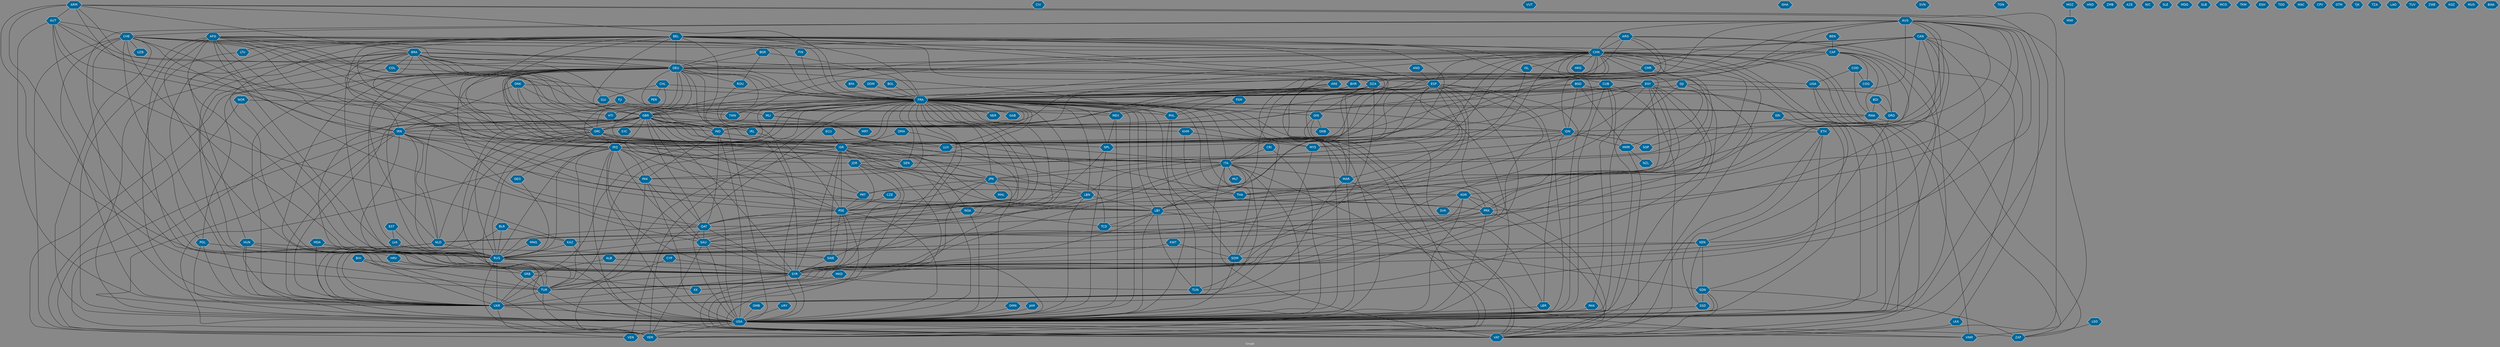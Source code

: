 // Countries together in item graph
graph {
	graph [bgcolor="#888888" fontcolor=white fontsize=12 label="Graph" outputorder=edgesfirst overlap=prism]
	node [color=white fillcolor="#006699" fontcolor=white fontname=Helvetica shape=hexagon style=filled]
	edge [arrowhead=open color=black fontcolor=white fontname=Courier fontsize=12]
		ISR [label=ISR]
		PSE [label=PSE]
		UKR [label=UKR]
		SYR [label=SYR]
		RUS [label=RUS]
		USA [label=USA]
		BGD [label=BGD]
		GBR [label=GBR]
		DEU [label=DEU]
		SEN [label=SEN]
		GRC [label=GRC]
		BEL [label=BEL]
		YEM [label=YEM]
		PAK [label=PAK]
		IRQ [label=IRQ]
		FRA [label=FRA]
		IDN [label=IDN]
		CMR [label=CMR]
		EGY [label=EGY]
		IRN [label=IRN]
		SOM [label=SOM]
		JPN [label=JPN]
		CIV [label=CIV]
		KOR [label=KOR]
		ECU [label=ECU]
		PRK [label=PRK]
		TUR [label=TUR]
		CAF [label=CAF]
		BEN [label=BEN]
		CHN [label=CHN]
		VUT [label=VUT]
		BFA [label=BFA]
		SWE [label=SWE]
		DZA [label=DZA]
		ARM [label=ARM]
		CAN [label=CAN]
		PHL [label=PHL]
		CUB [label=CUB]
		IRL [label=IRL]
		MEX [label=MEX]
		DOM [label=DOM]
		BRA [label=BRA]
		VAT [label=VAT]
		LBY [label=LBY]
		TUN [label=TUN]
		POL [label=POL]
		COL [label=COL]
		RWA [label=RWA]
		IND [label=IND]
		GHA [label=GHA]
		COD [label=COD]
		MAR [label=MAR]
		AUS [label=AUS]
		FIN [label=FIN]
		NGA [label=NGA]
		MYS [label=MYS]
		ESP [label=ESP]
		GIN [label=GIN]
		NLD [label=NLD]
		SSD [label=SSD]
		SDN [label=SDN]
		AFG [label=AFG]
		AUT [label=AUT]
		KWT [label=KWT]
		THA [label=THA]
		VEN [label=VEN]
		NPL [label=NPL]
		CRI [label=CRI]
		LBR [label=LBR]
		ITA [label=ITA]
		ZAF [label=ZAF]
		KEN [label=KEN]
		ARG [label=ARG]
		SVN [label=SVN]
		SAU [label=SAU]
		SRB [label=SRB]
		HRV [label=HRV]
		HTI [label=HTI]
		SLV [label=SLV]
		BIH [label=BIH]
		VNM [label=VNM]
		CYP [label=CYP]
		CHL [label=CHL]
		COG [label=COG]
		KHM [label=KHM]
		LUX [label=LUX]
		TWN [label=TWN]
		TON [label=TON]
		KAZ [label=KAZ]
		GMB [label=GMB]
		LSO [label=LSO]
		MLI [label=MLI]
		ROU [label=ROU]
		DNK [label=DNK]
		SYC [label=SYC]
		UGA [label=UGA]
		MOZ [label=MOZ]
		MWI [label=MWI]
		HND [label=HND]
		MKD [label=MKD]
		SGP [label=SGP]
		SVK [label=SVK]
		NZL [label=NZL]
		PRT [label=PRT]
		CHE [label=CHE]
		UZB [label=UZB]
		BDI [label=BDI]
		JOR [label=JOR]
		MRT [label=MRT]
		NOR [label=NOR]
		ISL [label=ISL]
		HUN [label=HUN]
		TCD [label=TCD]
		BGR [label=BGR]
		ERI [label=ERI]
		BLR [label=BLR]
		ZMB [label=ZMB]
		PER [label=PER]
		BOL [label=BOL]
		DJI [label=DJI]
		GRD [label=GRD]
		BHR [label=BHR]
		MDA [label=MDA]
		XK [label=XK]
		MMR [label=MMR]
		AZE [label=AZE]
		LBN [label=LBN]
		QAT [label=QAT]
		LTU [label=LTU]
		ETH [label=ETH]
		NIC [label=NIC]
		ALB [label=ALB]
		URY [label=URY]
		SLE [label=SLE]
		ARE [label=ARE]
		NER [label=NER]
		MDG [label=MDG]
		PAN [label=PAN]
		EST [label=EST]
		LVA [label=LVA]
		MHL [label=MHL]
		FJI [label=FJI]
		SLB [label=SLB]
		GNB [label=GNB]
		LKA [label=LKA]
		HKG [label=HKG]
		DMA [label=DMA]
		CZE [label=CZE]
		MCO [label=MCO]
		TKM [label=TKM]
		GEO [label=GEO]
		GAB [label=GAB]
		ESH [label=ESH]
		TGO [label=TGO]
		MAC [label=MAC]
		CPV [label=CPV]
		OMN [label=OMN]
		GTM [label=GTM]
		MLT [label=MLT]
		TJK [label=TJK]
		TZA [label=TZA]
		JAM [label=JAM]
		LAO [label=LAO]
		TUV [label=TUV]
		ZWE [label=ZWE]
		KGZ [label=KGZ]
		MUS [label=MUS]
		MNG [label=MNG]
		FSM [label=FSM]
		AND [label=AND]
		BWA [label=BWA]
			PRK -- SYR [weight=1]
			UGA -- USA [weight=1]
			IDN -- MYS [weight=5]
			IRN -- USA [weight=62]
			ALB -- USA [weight=2]
			USA -- VAT [weight=6]
			BRA -- HRV [weight=1]
			GRC -- USA [weight=3]
			FRA -- IRN [weight=4]
			CAF -- FRA [weight=32]
			ARG -- USA [weight=8]
			AFG -- RUS [weight=1]
			CHE -- YEM [weight=1]
			IDN -- MMR [weight=2]
			IRQ -- QAT [weight=1]
			AUS -- FRA [weight=4]
			CHE -- USA [weight=3]
			ARE -- YEM [weight=3]
			CHN -- PRK [weight=2]
			LBY -- USA [weight=8]
			ARG -- DEU [weight=1]
			FRA -- YEM [weight=19]
			USA -- YEM [weight=20]
			GIN -- MAR [weight=1]
			CAF -- GRD [weight=1]
			GRC -- NLD [weight=1]
			GRC -- IRQ [weight=1]
			DEU -- POL [weight=1]
			AUT -- TUR [weight=2]
			DEU -- LVA [weight=1]
			HUN -- UKR [weight=1]
			ROU -- USA [weight=1]
			KOR -- PRK [weight=23]
			NGA -- USA [weight=7]
			ISR -- LBN [weight=11]
			KOR -- USA [weight=8]
			CAN -- ITA [weight=2]
			EGY -- PSE [weight=24]
			DJI -- YEM [weight=1]
			CHE -- CHN [weight=2]
			CHN -- IDN [weight=1]
			FRA -- LBY [weight=12]
			AUS -- CHE [weight=1]
			ESP -- UKR [weight=1]
			CHN -- IND [weight=2]
			CHN -- THA [weight=1]
			BEL -- IRL [weight=1]
			MLI -- TCD [weight=2]
			KOR -- VAT [weight=5]
			DZA -- MAR [weight=3]
			NLD -- UKR [weight=4]
			CAN -- CHN [weight=1]
			GBR -- IND [weight=1]
			ARG -- FRA [weight=13]
			LBN -- SYR [weight=27]
			EGY -- SEN [weight=2]
			BGD -- IND [weight=1]
			BRA -- SEN [weight=1]
			CHN -- FRA [weight=23]
			GRC -- UKR [weight=1]
			CUB -- VAT [weight=1]
			IRN -- SYR [weight=8]
			ESP -- RUS [weight=1]
			DZA -- USA [weight=1]
			KHM -- MYS [weight=1]
			ARE -- SOM [weight=1]
			GRD -- KEN [weight=2]
			CHE -- GRC [weight=1]
			IRN -- RUS [weight=7]
			USA -- ZAF [weight=2]
			BEL -- SEN [weight=1]
			DEU -- PRT [weight=2]
			LTU -- UKR [weight=1]
			NLD -- USA [weight=1]
			FRA -- SYR [weight=53]
			MEX -- USA [weight=3]
			FRA -- LUX [weight=1]
			CAN -- FRA [weight=4]
			SOM -- USA [weight=8]
			BRA -- HTI [weight=1]
			EGY -- IRN [weight=1]
			FRA -- TWN [weight=2]
			FRA -- RUS [weight=72]
			DZA -- YEM [weight=1]
			LBN -- LBY [weight=2]
			DNK -- ISR [weight=1]
			AUT -- UKR [weight=3]
			POL -- RUS [weight=8]
			IDN -- SGP [weight=5]
			GBR -- USA [weight=16]
			DNK -- GRC [weight=1]
			SYR -- TUN [weight=2]
			GIN -- LBR [weight=1]
			ISL -- JPN [weight=1]
			AUT -- KAZ [weight=1]
			AUS -- UKR [weight=2]
			SYR -- USA [weight=69]
			ISR -- JOR [weight=7]
			AUS -- PRK [weight=2]
			CUB -- FRA [weight=20]
			IRN -- PRK [weight=2]
			CHE -- UZB [weight=2]
			ITA -- LBY [weight=11]
			ISR -- SYR [weight=16]
			BIH -- UKR [weight=1]
			HUN -- SRB [weight=2]
			IRQ -- USA [weight=91]
			BRA -- PSE [weight=1]
			FRA -- IRQ [weight=67]
			BEL -- GBR [weight=4]
			QAT -- SYR [weight=2]
			BRA -- COL [weight=2]
			ARG -- GBR [weight=1]
			KEN -- SDN [weight=1]
			AUS -- RUS [weight=3]
			BRA -- IRQ [weight=1]
			JPN -- UKR [weight=3]
			BGR -- ROU [weight=2]
			BEL -- GRC [weight=17]
			FRA -- NGA [weight=5]
			DOM -- FRA [weight=2]
			MDA -- UKR [weight=4]
			POL -- UKR [weight=8]
			CHN -- MYS [weight=8]
			BEL -- LUX [weight=2]
			PRK -- VAT [weight=2]
			CHN -- YEM [weight=2]
			PRK -- RUS [weight=2]
			BHR -- USA [weight=2]
			EGY -- TUR [weight=1]
			BRA -- SLV [weight=2]
			NPL -- USA [weight=1]
			IND -- NPL [weight=2]
			GBR -- IDN [weight=1]
			BRA -- DEU [weight=3]
			AUS -- VNM [weight=1]
			UGA -- VAT [weight=1]
			COL -- MEX [weight=1]
			CUB -- PAN [weight=1]
			DEU -- JPN [weight=1]
			ESP -- PRT [weight=1]
			CAN -- USA [weight=2]
			AUS -- THA [weight=1]
			RUS -- TUR [weight=3]
			SAU -- SWE [weight=3]
			IRQ -- PAK [weight=1]
			CHN -- VAT [weight=2]
			ARE -- FRA [weight=2]
			FRA -- MAR [weight=9]
			MNG -- RUS [weight=1]
			FRA -- IND [weight=1]
			ERI -- ETH [weight=1]
			PHL -- USA [weight=3]
			CAN -- RUS [weight=3]
			CHE -- PHL [weight=1]
			HRV -- SRB [weight=3]
			CAN -- SYR [weight=4]
			CAF -- USA [weight=2]
			ITA -- MLT [weight=2]
			ITA -- UKR [weight=2]
			GBR -- GRC [weight=1]
			TUR -- USA [weight=10]
			FRA -- MLI [weight=26]
			LBY -- TUR [weight=2]
			DEU -- ESP [weight=3]
			EGY -- FRA [weight=6]
			CHN -- ISL [weight=2]
			CHL -- PER [weight=2]
			UKR -- VEN [weight=2]
			BEL -- USA [weight=5]
			ITA -- MAR [weight=1]
			JPN -- PRT [weight=1]
			AFG -- FIN [weight=1]
			EGY -- QAT [weight=2]
			JPN -- THA [weight=2]
			ESP -- TUR [weight=1]
			CYP -- SYR [weight=3]
			DNK -- IRN [weight=1]
			EGY -- ISR [weight=7]
			CAF -- TCD [weight=5]
			ARG -- CHN [weight=1]
			ISR -- TUR [weight=5]
			GBR -- LBY [weight=2]
			IRQ -- RUS [weight=1]
			JPN -- PRK [weight=9]
			BLR -- UKR [weight=19]
			DEU -- EGY [weight=2]
			CHN -- JPN [weight=13]
			IRQ -- SAU [weight=3]
			IRQ -- SYR [weight=56]
			ISR -- USA [weight=40]
			DEU -- GRC [weight=31]
			GBR -- RUS [weight=15]
			KEN -- SOM [weight=4]
			ARM -- VAT [weight=9]
			MYS -- UKR [weight=3]
			AUS -- IDN [weight=7]
			DZA -- MLI [weight=4]
			POL -- USA [weight=11]
			GBR -- SYR [weight=5]
			USA -- VEN [weight=10]
			CHE -- IRQ [weight=1]
			NOR -- RWA [weight=1]
			ISR -- PSE [weight=360]
			IND -- PAK [weight=4]
			CHN -- KEN [weight=1]
			IND -- QAT [weight=1]
			IRL -- PSE [weight=2]
			GMB -- USA [weight=1]
			ESP -- FRA [weight=6]
			CHN -- ESP [weight=1]
			NLD -- RUS [weight=4]
			EGY -- MEX [weight=1]
			BRA -- ITA [weight=6]
			TUR -- UKR [weight=1]
			AFG -- IRN [weight=1]
			CHN -- MMR [weight=1]
			BFA -- FRA [weight=3]
			DEU -- IRQ [weight=3]
			GBR -- NLD [weight=1]
			SSD -- USA [weight=6]
			CAN -- IRQ [weight=3]
			ARM -- SYR [weight=1]
			IRN -- SAU [weight=5]
			BEN -- CAF [weight=2]
			KEN -- RUS [weight=3]
			FRA -- LBN [weight=7]
			FRA -- NPL [weight=5]
			FRA -- MYS [weight=7]
			NGA -- TCD [weight=1]
			JOR -- PSE [weight=2]
			SDN -- USA [weight=8]
			AUS -- IRN [weight=5]
			ESP -- ITA [weight=1]
			BRA -- FRA [weight=2]
			CRI -- USA [weight=1]
			FRA -- RWA [weight=19]
			ESP -- LBY [weight=2]
			PRT -- PSE [weight=1]
			IRQ -- TUR [weight=16]
			LBN -- USA [weight=1]
			BEL -- CAF [weight=1]
			BOL -- FRA [weight=1]
			FRA -- VAT [weight=5]
			EST -- LVA [weight=1]
			DNK -- IND [weight=1]
			EGY -- NPL [weight=2]
			FRA -- TUR [weight=9]
			EGY -- UKR [weight=1]
			IRQ -- YEM [weight=1]
			CHL -- SLV [weight=1]
			BEL -- SYR [weight=2]
			MDA -- RUS [weight=2]
			FRA -- PHL [weight=1]
			IRQ -- ITA [weight=1]
			JOR -- LBY [weight=1]
			CHE -- UKR [weight=8]
			FRA -- QAT [weight=2]
			BEL -- RUS [weight=13]
			DMA -- ISR [weight=1]
			CUB -- USA [weight=66]
			PAN -- USA [weight=2]
			SRB -- XK [weight=3]
			CHN -- VNM [weight=10]
			KEN -- SSD [weight=1]
			RUS -- YEM [weight=1]
			COD -- COG [weight=1]
			FRA -- UKR [weight=40]
			FRA -- GIN [weight=3]
			BRA -- GBR [weight=2]
			AUS -- NLD [weight=1]
			CHN -- HKG [weight=1]
			DEU -- MLI [weight=1]
			FRA -- IDN [weight=33]
			HUN -- USA [weight=2]
			ALB -- SRB [weight=2]
			SYR -- TUR [weight=63]
			CZE -- PSE [weight=2]
			GRC -- LBY [weight=1]
			CHE -- RUS [weight=5]
			BRA -- TUR [weight=1]
			FJI -- TWN [weight=1]
			FRA -- SEN [weight=3]
			SAU -- YEM [weight=38]
			AFG -- SWE [weight=1]
			LBY -- SDN [weight=1]
			CHN -- CMR [weight=2]
			DJI -- GRD [weight=1]
			MAR -- TUN [weight=2]
			CHE -- SYR [weight=21]
			ARM -- TUR [weight=20]
			BIH -- SRB [weight=8]
			AND -- ESP [weight=1]
			AFG -- GBR [weight=9]
			DEU -- GBR [weight=4]
			GBR -- PRT [weight=1]
			BRA -- USA [weight=4]
			ARG -- VAT [weight=2]
			AUS -- IRQ [weight=3]
			IRN -- UKR [weight=4]
			CHN -- DEU [weight=4]
			DEU -- ROU [weight=2]
			LBR -- USA [weight=3]
			FRA -- JOR [weight=4]
			FRA -- VEN [weight=1]
			CHN -- ISR [weight=1]
			CHN -- ZAF [weight=2]
			JOR -- SYR [weight=11]
			EST -- RUS [weight=4]
			ETH -- SDN [weight=1]
			ARM -- ISR [weight=1]
			CAN -- CMR [weight=2]
			PRK -- USA [weight=32]
			SAU -- SYR [weight=3]
			PAK -- YEM [weight=2]
			ARM -- DEU [weight=5]
			FRA -- GEO [weight=1]
			AUS -- EGY [weight=2]
			BGD -- MMR [weight=2]
			BEL -- HUN [weight=1]
			GBR -- SYC [weight=1]
			DEU -- PHL [weight=3]
			QAT -- USA [weight=2]
			GRC -- LUX [weight=1]
			GBR -- YEM [weight=4]
			LVA -- RUS [weight=2]
			FRA -- NER [weight=3]
			CRI -- ITA [weight=1]
			CAF -- COG [weight=1]
			CHN -- TWN [weight=4]
			ISR -- VAT [weight=12]
			AUT -- CHE [weight=1]
			IND -- USA [weight=4]
			DZA -- FRA [weight=40]
			CHE -- LBY [weight=1]
			URY -- USA [weight=1]
			EGY -- USA [weight=10]
			GBR -- IRL [weight=3]
			GBR -- QAT [weight=3]
			BEL -- CUB [weight=1]
			KOR -- LBY [weight=3]
			BEL -- ITA [weight=3]
			FRA -- MEX [weight=8]
			FRA -- GRC [weight=10]
			IRN -- PSE [weight=4]
			AUT -- LUX [weight=1]
			IRN -- YEM [weight=5]
			SOM -- SYR [weight=2]
			BHR -- SAU [weight=1]
			FRA -- PRK [weight=2]
			ISR -- SWE [weight=2]
			FRA -- USA [weight=87]
			JAM -- USA [weight=2]
			ESP -- SYR [weight=3]
			FRA -- GBR [weight=19]
			IRN -- IRQ [weight=25]
			GRC -- ITA [weight=4]
			SWE -- SYR [weight=1]
			CAF -- DEU [weight=2]
			DJI -- SOM [weight=1]
			CAN -- PRK [weight=2]
			ESP -- LBR [weight=1]
			KHM -- THA [weight=2]
			AFG -- IND [weight=1]
			DEU -- NLD [weight=1]
			JPN -- MHL [weight=1]
			GIN -- GNB [weight=2]
			IRQ -- JOR [weight=4]
			LSO -- ZAF [weight=1]
			CHN -- PHL [weight=3]
			ETH -- ISR [weight=7]
			ARG -- ISR [weight=1]
			DZA -- SYR [weight=1]
			RUS -- UKR [weight=559]
			ITA -- USA [weight=2]
			FRA -- SWE [weight=3]
			KWT -- SYR [weight=2]
			FRA -- PSE [weight=51]
			QAT -- SAU [weight=4]
			JOR -- JPN [weight=2]
			DEU -- QAT [weight=1]
			AFG -- SYR [weight=1]
			ESP -- USA [weight=1]
			FRA -- VNM [weight=3]
			CHN -- KOR [weight=3]
			AFG -- QAT [weight=1]
			ARM -- FRA [weight=6]
			BEL -- UKR [weight=10]
			GEO -- RUS [weight=1]
			LKA -- VAT [weight=1]
			DEU -- UKR [weight=41]
			BGR -- FRA [weight=3]
			IDN -- THA [weight=1]
			FRA -- KHM [weight=2]
			ITA -- LBN [weight=1]
			COD -- UGA [weight=7]
			MAR -- USA [weight=1]
			PSE -- QAT [weight=1]
			CAN -- UKR [weight=1]
			PSE -- SYR [weight=6]
			BLR -- KAZ [weight=1]
			SRB -- UKR [weight=2]
			HUN -- RUS [weight=1]
			RWA -- ZAF [weight=2]
			KOR -- SYR [weight=1]
			BHR -- FRA [weight=2]
			DEU -- TUR [weight=6]
			AFG -- TUR [weight=2]
			BRA -- DZA [weight=1]
			RUS -- USA [weight=118]
			FRA -- ITA [weight=16]
			DNK -- FRA [weight=7]
			MMR -- NZL [weight=1]
			DZA -- GRC [weight=1]
			FRA -- ISR [weight=33]
			AUS -- CHN [weight=3]
			CHN -- PAK [weight=1]
			SDN -- VAT [weight=1]
			IRQ -- VAT [weight=2]
			ETH -- YEM [weight=1]
			CHE -- FRA [weight=5]
			BRA -- IND [weight=3]
			GBR -- IRN [weight=5]
			SYR -- VAT [weight=3]
			PHL -- VAT [weight=5]
			FSM -- PHL [weight=1]
			AUS -- SYR [weight=1]
			FRA -- GAB [weight=1]
			LBY -- TUN [weight=3]
			CYP -- TUR [weight=5]
			DEU -- PSE [weight=2]
			DMA -- PSE [weight=1]
			IRQ -- LBN [weight=1]
			ISR -- SEN [weight=2]
			AFG -- USA [weight=31]
			BRA -- IDN [weight=2]
			TUR -- VAT [weight=2]
			PSE -- VAT [weight=6]
			BDI -- GRD [weight=1]
			IRN -- ISR [weight=28]
			BEL -- FRA [weight=32]
			FRA -- KAZ [weight=7]
			NOR -- YEM [weight=1]
			GBR -- PSE [weight=11]
			LBY -- TCD [weight=1]
			SDN -- SSD [weight=61]
			BGD -- USA [weight=1]
			AUT -- IRN [weight=1]
			CHL -- JPN [weight=3]
			GBR -- THA [weight=1]
			DEU -- SYR [weight=4]
			BEL -- GIN [weight=1]
			CHN -- GRC [weight=1]
			ISR -- NGA [weight=1]
			FJI -- SYR [weight=4]
			AFG -- DEU [weight=8]
			PSE -- SWE [weight=5]
			ARM -- USA [weight=1]
			BEL -- ISR [weight=2]
			DEU -- RUS [weight=34]
			JPN -- USA [weight=5]
			CHN -- USA [weight=45]
			CHN -- GBR [weight=4]
			NOR -- RUS [weight=2]
			ITA -- SOM [weight=1]
			RUS -- SYR [weight=11]
			BLR -- RUS [weight=5]
			DEU -- ITA [weight=6]
			OMN -- USA [weight=1]
			GBR -- ISR [weight=3]
			NGA -- NLD [weight=3]
			COL -- VEN [weight=1]
			KWT -- SOM [weight=2]
			FRA -- HTI [weight=8]
			CHN -- RUS [weight=9]
			BEL -- DEU [weight=6]
			BEL -- LTU [weight=2]
			FRA -- SAU [weight=2]
			KAZ -- USA [weight=1]
			CHE -- DEU [weight=2]
			BEL -- DZA [weight=1]
			UKR -- USA [weight=100]
			GRC -- ISR [weight=2]
			PSE -- USA [weight=22]
			DJI -- FRA [weight=2]
			BEL -- CHN [weight=1]
			MLI -- MRT [weight=1]
			GBR -- IRQ [weight=11]
			FRA -- KOR [weight=2]
			CHN -- DZA [weight=1]
			GRC -- RUS [weight=3]
			DEU -- FRA [weight=50]
			ITA -- RUS [weight=1]
			AFG -- FRA [weight=7]
			USA -- VNM [weight=1]
			PAK -- USA [weight=10]
			CMR -- FRA [weight=1]
			BGD -- FRA [weight=1]
			ITA -- SYR [weight=7]
			CHL -- FRA [weight=2]
			BDI -- RWA [weight=1]
			FIN -- FRA [weight=1]
			MKD -- XK [weight=1]
			MEX -- NPL [weight=1]
			COD -- RWA [weight=1]
			SYR -- UKR [weight=3]
			DZA -- LBY [weight=1]
			ETH -- SSD [weight=1]
			BGR -- DEU [weight=1]
			AUS -- LKA [weight=1]
			BGD -- IDN [weight=1]
			CHE -- IRN [weight=3]
			MMR -- USA [weight=2]
			RWA -- SGP [weight=2]
			ECU -- ISR [weight=1]
			ESP -- GBR [weight=3]
			EGY -- LBY [weight=16]
			ARM -- AUT [weight=2]
			SDN -- ZAF [weight=3]
			DEU -- ISR [weight=1]
			CMR -- ITA [weight=2]
			FRA -- PAK [weight=2]
			CUB -- VEN [weight=1]
			FRA -- JPN [weight=1]
			ITA -- TUN [weight=2]
			ESP -- GRC [weight=3]
			ARM -- BRA [weight=1]
			JOR -- VAT [weight=1]
			AUT -- FRA [weight=1]
			KAZ -- RUS [weight=1]
			CAF -- RWA [weight=1]
			AFG -- CHN [weight=2]
			IDN -- USA [weight=1]
			NPL -- QAT [weight=1]
			IRN -- NLD [weight=1]
			ESP -- ISR [weight=2]
			BIH -- VAT [weight=2]
			GBR -- TUR [weight=2]
			FRA -- SOM [weight=5]
			MAR -- YEM [weight=1]
			SRB -- TUR [weight=1]
			GBR -- UKR [weight=6]
			QAT -- RUS [weight=2]
			CHE -- POL [weight=1]
			ITA -- VAT [weight=5]
			LBN -- PSE [weight=1]
			JPN -- RUS [weight=1]
			DEU -- USA [weight=15]
			PAK -- SAU [weight=2]
			LBN -- SAU [weight=1]
			ESP -- IRQ [weight=1]
			ESP -- MAR [weight=7]
			BEL -- ESP [weight=2]
			MOZ -- MWI [weight=1]
			FRA -- TUN [weight=2]
			AFG -- PAK [weight=6]
			KOR -- SVK [weight=1]
			DEU -- UGA [weight=2]
			SAU -- USA [weight=16]
}